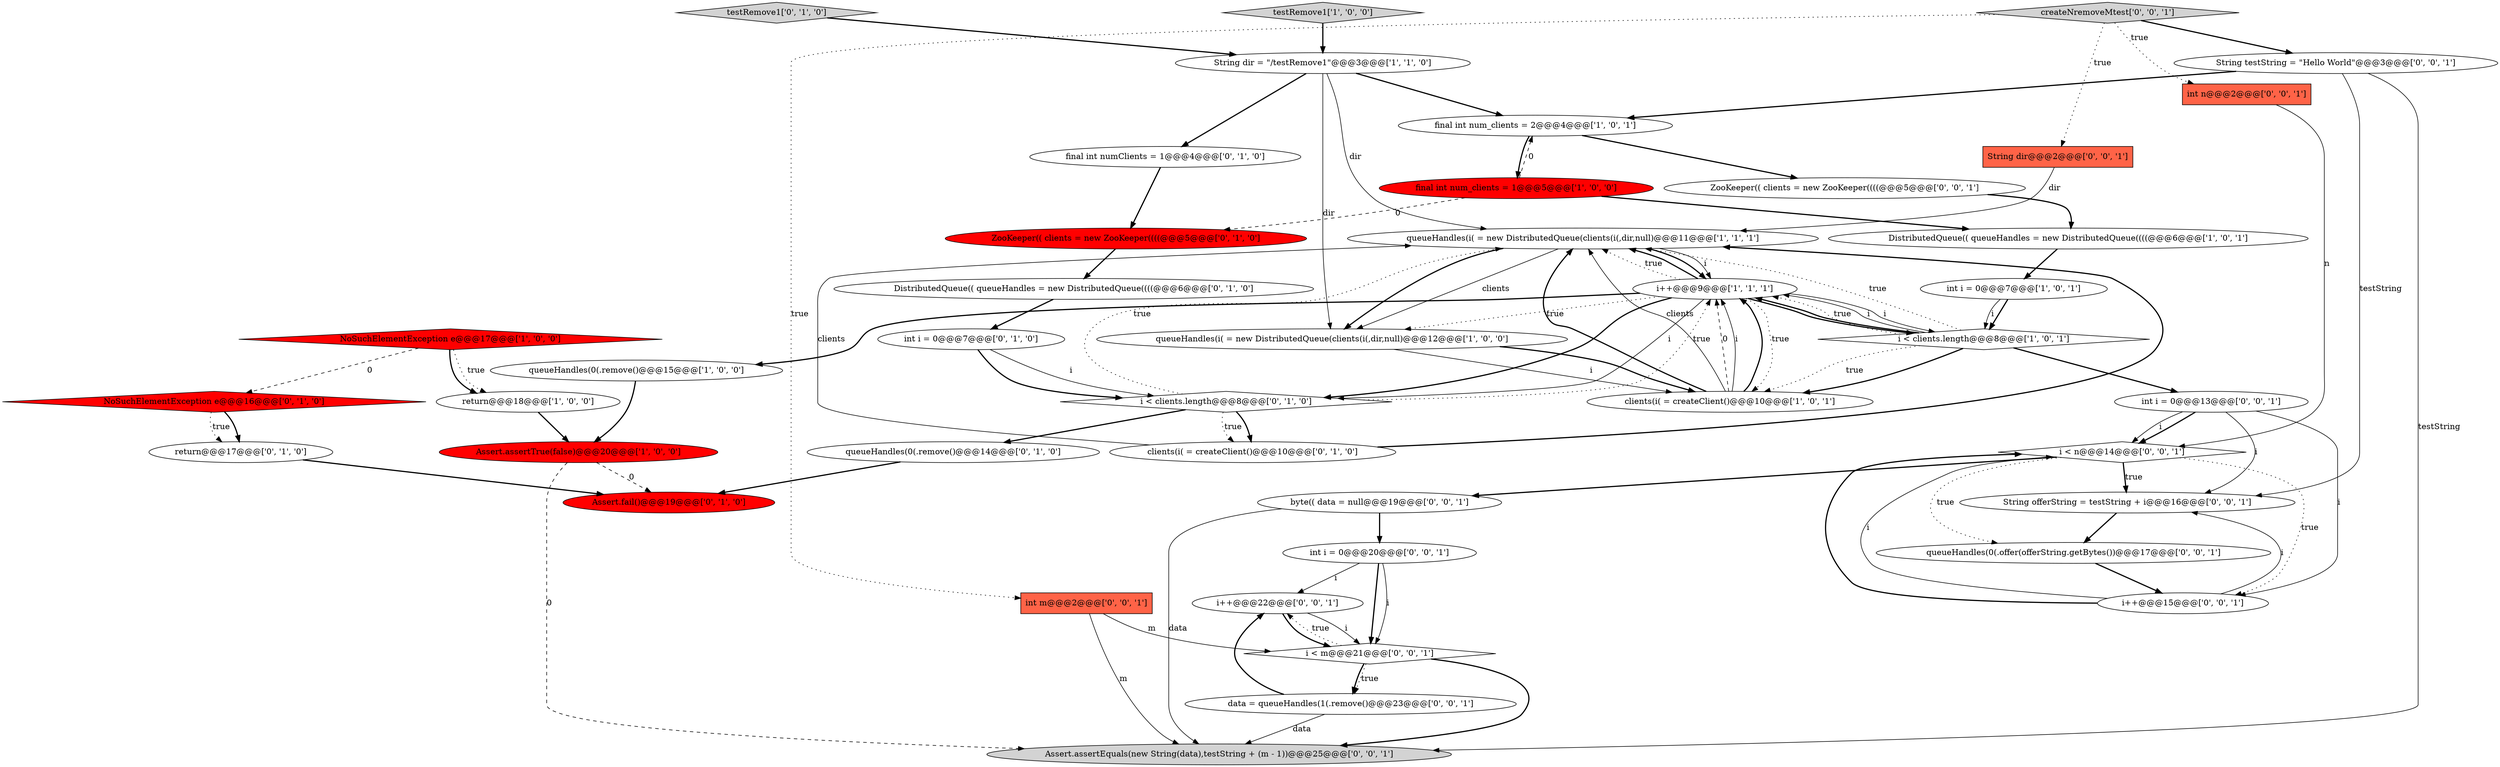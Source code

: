 digraph {
15 [style = filled, label = "return@@@17@@@['0', '1', '0']", fillcolor = white, shape = ellipse image = "AAA0AAABBB2BBB"];
2 [style = filled, label = "i < clients.length@@@8@@@['1', '0', '1']", fillcolor = white, shape = diamond image = "AAA0AAABBB1BBB"];
11 [style = filled, label = "i++@@@9@@@['1', '1', '1']", fillcolor = white, shape = ellipse image = "AAA0AAABBB1BBB"];
35 [style = filled, label = "int n@@@2@@@['0', '0', '1']", fillcolor = tomato, shape = box image = "AAA0AAABBB3BBB"];
33 [style = filled, label = "i++@@@22@@@['0', '0', '1']", fillcolor = white, shape = ellipse image = "AAA0AAABBB3BBB"];
12 [style = filled, label = "Assert.assertTrue(false)@@@20@@@['1', '0', '0']", fillcolor = red, shape = ellipse image = "AAA1AAABBB1BBB"];
9 [style = filled, label = "clients(i( = createClient()@@@10@@@['1', '0', '1']", fillcolor = white, shape = ellipse image = "AAA0AAABBB1BBB"];
14 [style = filled, label = "queueHandles(0(.remove()@@@15@@@['1', '0', '0']", fillcolor = white, shape = ellipse image = "AAA0AAABBB1BBB"];
29 [style = filled, label = "String offerString = testString + i@@@16@@@['0', '0', '1']", fillcolor = white, shape = ellipse image = "AAA0AAABBB3BBB"];
36 [style = filled, label = "i < n@@@14@@@['0', '0', '1']", fillcolor = white, shape = diamond image = "AAA0AAABBB3BBB"];
24 [style = filled, label = "testRemove1['0', '1', '0']", fillcolor = lightgray, shape = diamond image = "AAA0AAABBB2BBB"];
19 [style = filled, label = "clients(i( = createClient()@@@10@@@['0', '1', '0']", fillcolor = white, shape = ellipse image = "AAA0AAABBB2BBB"];
39 [style = filled, label = "byte(( data = null@@@19@@@['0', '0', '1']", fillcolor = white, shape = ellipse image = "AAA0AAABBB3BBB"];
6 [style = filled, label = "queueHandles(i( = new DistributedQueue(clients(i(,dir,null)@@@12@@@['1', '0', '0']", fillcolor = white, shape = ellipse image = "AAA0AAABBB1BBB"];
3 [style = filled, label = "String dir = \"/testRemove1\"@@@3@@@['1', '1', '0']", fillcolor = white, shape = ellipse image = "AAA0AAABBB1BBB"];
26 [style = filled, label = "createNremoveMtest['0', '0', '1']", fillcolor = lightgray, shape = diamond image = "AAA0AAABBB3BBB"];
13 [style = filled, label = "DistributedQueue(( queueHandles = new DistributedQueue((((@@@6@@@['1', '0', '1']", fillcolor = white, shape = ellipse image = "AAA0AAABBB1BBB"];
5 [style = filled, label = "queueHandles(i( = new DistributedQueue(clients(i(,dir,null)@@@11@@@['1', '1', '1']", fillcolor = white, shape = ellipse image = "AAA0AAABBB1BBB"];
30 [style = filled, label = "ZooKeeper(( clients = new ZooKeeper((((@@@5@@@['0', '0', '1']", fillcolor = white, shape = ellipse image = "AAA0AAABBB3BBB"];
22 [style = filled, label = "final int numClients = 1@@@4@@@['0', '1', '0']", fillcolor = white, shape = ellipse image = "AAA0AAABBB2BBB"];
10 [style = filled, label = "return@@@18@@@['1', '0', '0']", fillcolor = white, shape = ellipse image = "AAA0AAABBB1BBB"];
21 [style = filled, label = "ZooKeeper(( clients = new ZooKeeper((((@@@5@@@['0', '1', '0']", fillcolor = red, shape = ellipse image = "AAA1AAABBB2BBB"];
16 [style = filled, label = "DistributedQueue(( queueHandles = new DistributedQueue((((@@@6@@@['0', '1', '0']", fillcolor = white, shape = ellipse image = "AAA0AAABBB2BBB"];
27 [style = filled, label = "String dir@@@2@@@['0', '0', '1']", fillcolor = tomato, shape = box image = "AAA0AAABBB3BBB"];
1 [style = filled, label = "NoSuchElementException e@@@17@@@['1', '0', '0']", fillcolor = red, shape = diamond image = "AAA1AAABBB1BBB"];
4 [style = filled, label = "testRemove1['1', '0', '0']", fillcolor = lightgray, shape = diamond image = "AAA0AAABBB1BBB"];
28 [style = filled, label = "Assert.assertEquals(new String(data),testString + (m - 1))@@@25@@@['0', '0', '1']", fillcolor = lightgray, shape = ellipse image = "AAA0AAABBB3BBB"];
32 [style = filled, label = "int i = 0@@@13@@@['0', '0', '1']", fillcolor = white, shape = ellipse image = "AAA0AAABBB3BBB"];
18 [style = filled, label = "i < clients.length@@@8@@@['0', '1', '0']", fillcolor = white, shape = diamond image = "AAA0AAABBB2BBB"];
0 [style = filled, label = "final int num_clients = 1@@@5@@@['1', '0', '0']", fillcolor = red, shape = ellipse image = "AAA1AAABBB1BBB"];
31 [style = filled, label = "int i = 0@@@20@@@['0', '0', '1']", fillcolor = white, shape = ellipse image = "AAA0AAABBB3BBB"];
37 [style = filled, label = "i < m@@@21@@@['0', '0', '1']", fillcolor = white, shape = diamond image = "AAA0AAABBB3BBB"];
34 [style = filled, label = "i++@@@15@@@['0', '0', '1']", fillcolor = white, shape = ellipse image = "AAA0AAABBB3BBB"];
20 [style = filled, label = "NoSuchElementException e@@@16@@@['0', '1', '0']", fillcolor = red, shape = diamond image = "AAA1AAABBB2BBB"];
25 [style = filled, label = "queueHandles(0(.remove()@@@14@@@['0', '1', '0']", fillcolor = white, shape = ellipse image = "AAA0AAABBB2BBB"];
41 [style = filled, label = "String testString = \"Hello World\"@@@3@@@['0', '0', '1']", fillcolor = white, shape = ellipse image = "AAA0AAABBB3BBB"];
8 [style = filled, label = "final int num_clients = 2@@@4@@@['1', '0', '1']", fillcolor = white, shape = ellipse image = "AAA0AAABBB1BBB"];
42 [style = filled, label = "queueHandles(0(.offer(offerString.getBytes())@@@17@@@['0', '0', '1']", fillcolor = white, shape = ellipse image = "AAA0AAABBB3BBB"];
7 [style = filled, label = "int i = 0@@@7@@@['1', '0', '1']", fillcolor = white, shape = ellipse image = "AAA0AAABBB1BBB"];
23 [style = filled, label = "Assert.fail()@@@19@@@['0', '1', '0']", fillcolor = red, shape = ellipse image = "AAA1AAABBB2BBB"];
17 [style = filled, label = "int i = 0@@@7@@@['0', '1', '0']", fillcolor = white, shape = ellipse image = "AAA0AAABBB2BBB"];
38 [style = filled, label = "data = queueHandles(1(.remove()@@@23@@@['0', '0', '1']", fillcolor = white, shape = ellipse image = "AAA0AAABBB3BBB"];
40 [style = filled, label = "int m@@@2@@@['0', '0', '1']", fillcolor = tomato, shape = box image = "AAA0AAABBB3BBB"];
8->30 [style = bold, label=""];
31->37 [style = bold, label=""];
6->9 [style = solid, label="i"];
30->13 [style = bold, label=""];
37->28 [style = bold, label=""];
9->11 [style = bold, label=""];
0->13 [style = bold, label=""];
32->36 [style = solid, label="i"];
11->14 [style = bold, label=""];
36->29 [style = bold, label=""];
41->8 [style = bold, label=""];
38->28 [style = solid, label="data"];
2->11 [style = dotted, label="true"];
8->0 [style = bold, label=""];
19->5 [style = bold, label=""];
37->38 [style = dotted, label="true"];
39->31 [style = bold, label=""];
10->12 [style = bold, label=""];
37->38 [style = bold, label=""];
21->16 [style = bold, label=""];
9->5 [style = bold, label=""];
31->33 [style = solid, label="i"];
2->32 [style = bold, label=""];
20->15 [style = bold, label=""];
31->37 [style = solid, label="i"];
20->15 [style = dotted, label="true"];
41->28 [style = solid, label="testString"];
4->3 [style = bold, label=""];
3->6 [style = solid, label="dir"];
18->19 [style = bold, label=""];
27->5 [style = solid, label="dir"];
35->36 [style = solid, label="n"];
11->5 [style = dotted, label="true"];
5->11 [style = solid, label="i"];
16->17 [style = bold, label=""];
2->9 [style = bold, label=""];
11->18 [style = bold, label=""];
26->40 [style = dotted, label="true"];
18->11 [style = dotted, label="true"];
5->6 [style = bold, label=""];
7->2 [style = bold, label=""];
34->36 [style = bold, label=""];
18->25 [style = bold, label=""];
33->37 [style = solid, label="i"];
32->36 [style = bold, label=""];
9->11 [style = dashed, label="0"];
5->11 [style = bold, label=""];
18->5 [style = dotted, label="true"];
36->29 [style = dotted, label="true"];
38->33 [style = bold, label=""];
24->3 [style = bold, label=""];
1->10 [style = dotted, label="true"];
12->23 [style = dashed, label="0"];
7->2 [style = solid, label="i"];
26->27 [style = dotted, label="true"];
18->19 [style = dotted, label="true"];
9->5 [style = solid, label="clients"];
11->9 [style = dotted, label="true"];
36->39 [style = bold, label=""];
11->5 [style = bold, label=""];
26->41 [style = bold, label=""];
2->11 [style = solid, label="i"];
2->9 [style = dotted, label="true"];
11->6 [style = dotted, label="true"];
34->29 [style = solid, label="i"];
3->8 [style = bold, label=""];
29->42 [style = bold, label=""];
3->5 [style = solid, label="dir"];
11->2 [style = solid, label="i"];
32->29 [style = solid, label="i"];
26->35 [style = dotted, label="true"];
2->5 [style = dotted, label="true"];
33->37 [style = bold, label=""];
32->34 [style = solid, label="i"];
5->6 [style = solid, label="clients"];
2->11 [style = bold, label=""];
39->28 [style = solid, label="data"];
15->23 [style = bold, label=""];
42->34 [style = bold, label=""];
37->33 [style = dotted, label="true"];
40->37 [style = solid, label="m"];
25->23 [style = bold, label=""];
19->5 [style = solid, label="clients"];
34->36 [style = solid, label="i"];
22->21 [style = bold, label=""];
36->42 [style = dotted, label="true"];
3->22 [style = bold, label=""];
11->2 [style = bold, label=""];
17->18 [style = solid, label="i"];
9->11 [style = solid, label="i"];
1->20 [style = dashed, label="0"];
0->21 [style = dashed, label="0"];
13->7 [style = bold, label=""];
12->28 [style = dashed, label="0"];
14->12 [style = bold, label=""];
40->28 [style = solid, label="m"];
0->8 [style = dashed, label="0"];
6->9 [style = bold, label=""];
1->10 [style = bold, label=""];
41->29 [style = solid, label="testString"];
36->34 [style = dotted, label="true"];
17->18 [style = bold, label=""];
11->18 [style = solid, label="i"];
}
